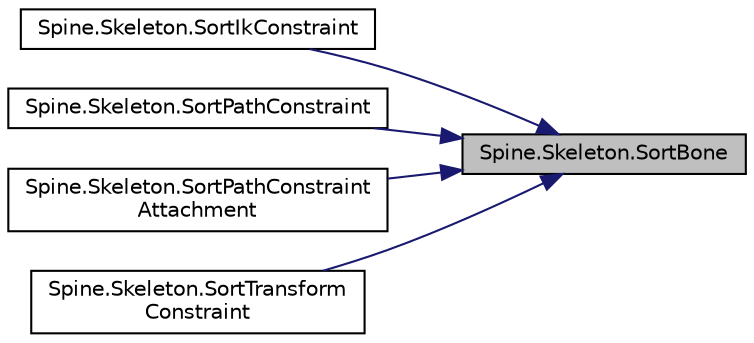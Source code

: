 digraph "Spine.Skeleton.SortBone"
{
 // LATEX_PDF_SIZE
  edge [fontname="Helvetica",fontsize="10",labelfontname="Helvetica",labelfontsize="10"];
  node [fontname="Helvetica",fontsize="10",shape=record];
  rankdir="RL";
  Node1 [label="Spine.Skeleton.SortBone",height=0.2,width=0.4,color="black", fillcolor="grey75", style="filled", fontcolor="black",tooltip=" "];
  Node1 -> Node2 [dir="back",color="midnightblue",fontsize="10",style="solid"];
  Node2 [label="Spine.Skeleton.SortIkConstraint",height=0.2,width=0.4,color="black", fillcolor="white", style="filled",URL="$class_spine_1_1_skeleton.html#a1644810ba43658dce0c096f3326ec860",tooltip=" "];
  Node1 -> Node3 [dir="back",color="midnightblue",fontsize="10",style="solid"];
  Node3 [label="Spine.Skeleton.SortPathConstraint",height=0.2,width=0.4,color="black", fillcolor="white", style="filled",URL="$class_spine_1_1_skeleton.html#ac5608577f4652613316b27e28ad6dc21",tooltip=" "];
  Node1 -> Node4 [dir="back",color="midnightblue",fontsize="10",style="solid"];
  Node4 [label="Spine.Skeleton.SortPathConstraint\lAttachment",height=0.2,width=0.4,color="black", fillcolor="white", style="filled",URL="$class_spine_1_1_skeleton.html#adecbd9f319fd1e0ed942d3094e5f928e",tooltip=" "];
  Node1 -> Node5 [dir="back",color="midnightblue",fontsize="10",style="solid"];
  Node5 [label="Spine.Skeleton.SortTransform\lConstraint",height=0.2,width=0.4,color="black", fillcolor="white", style="filled",URL="$class_spine_1_1_skeleton.html#a97cabd3a39a4270145af1455c8f07022",tooltip=" "];
}

